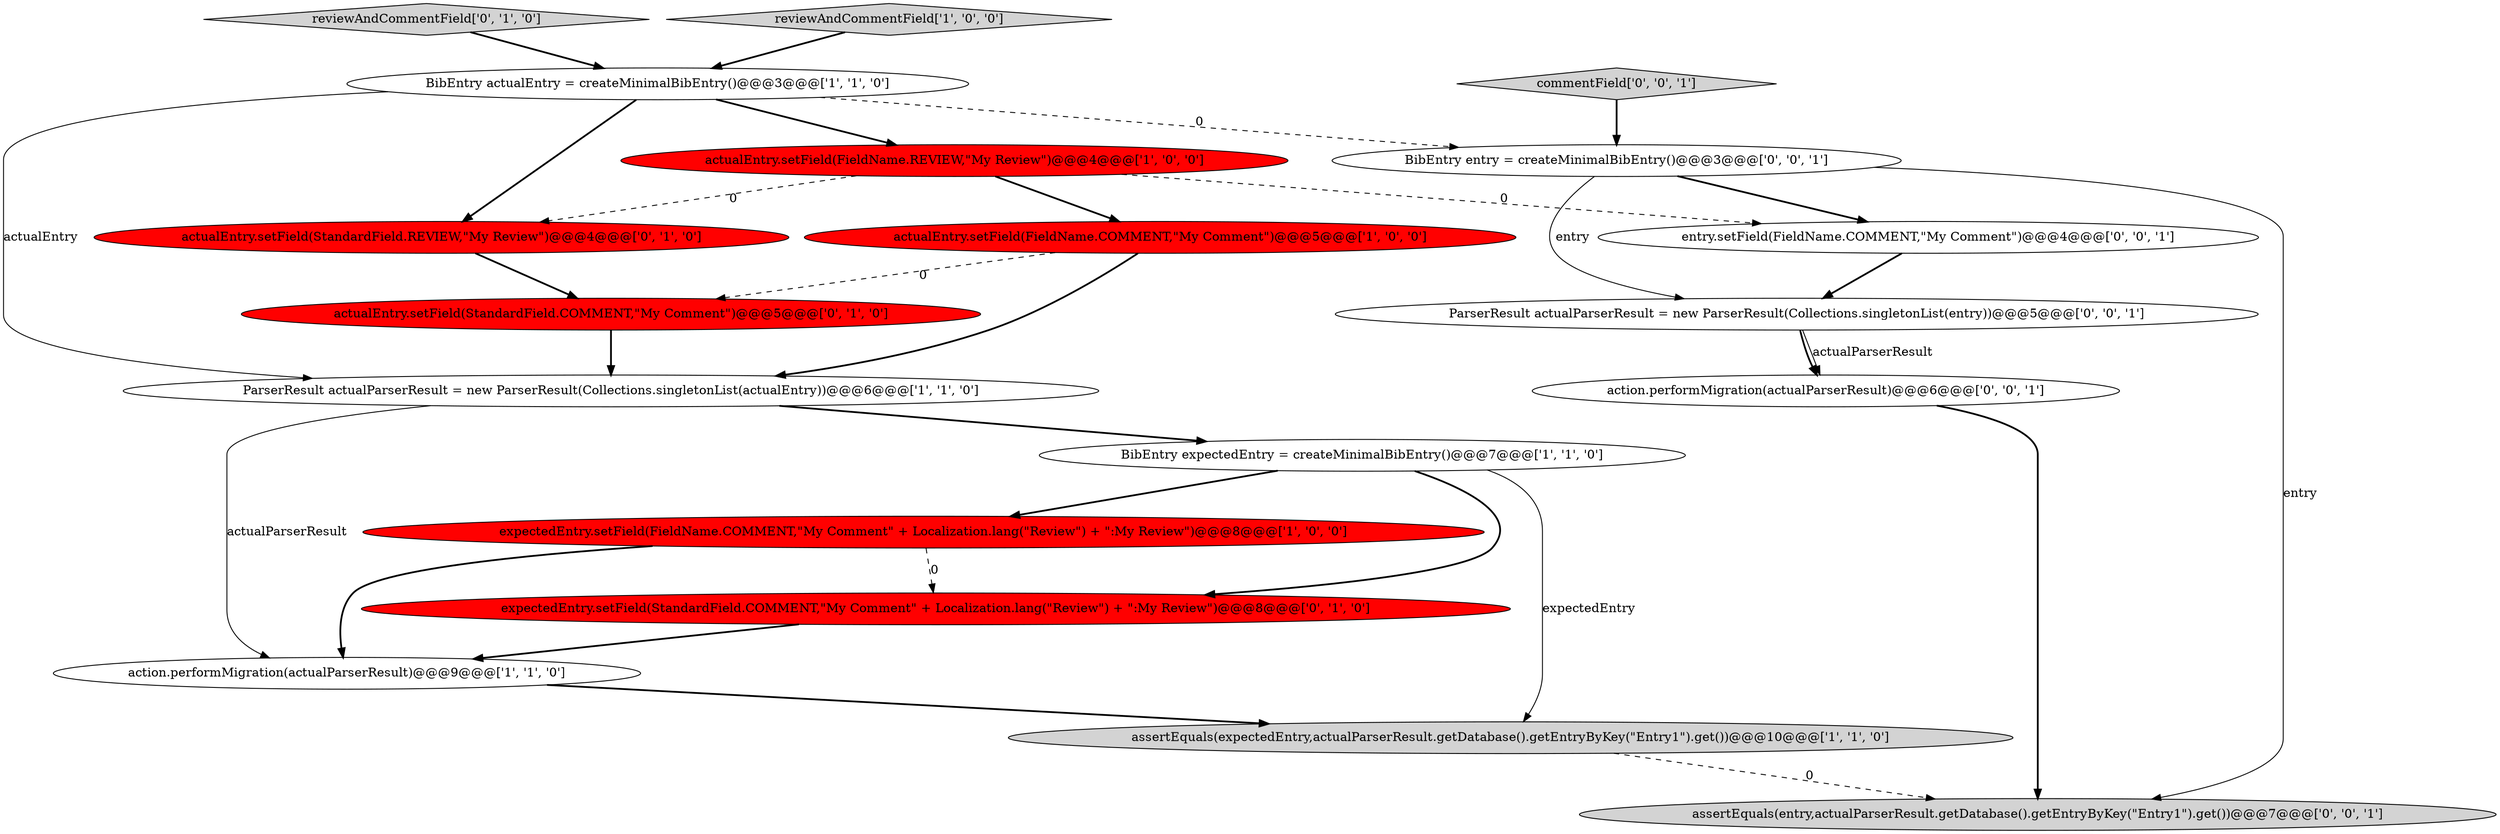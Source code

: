 digraph {
6 [style = filled, label = "actualEntry.setField(FieldName.REVIEW,\"My Review\")@@@4@@@['1', '0', '0']", fillcolor = red, shape = ellipse image = "AAA1AAABBB1BBB"];
18 [style = filled, label = "entry.setField(FieldName.COMMENT,\"My Comment\")@@@4@@@['0', '0', '1']", fillcolor = white, shape = ellipse image = "AAA0AAABBB3BBB"];
14 [style = filled, label = "action.performMigration(actualParserResult)@@@6@@@['0', '0', '1']", fillcolor = white, shape = ellipse image = "AAA0AAABBB3BBB"];
3 [style = filled, label = "assertEquals(expectedEntry,actualParserResult.getDatabase().getEntryByKey(\"Entry1\").get())@@@10@@@['1', '1', '0']", fillcolor = lightgray, shape = ellipse image = "AAA0AAABBB1BBB"];
12 [style = filled, label = "reviewAndCommentField['0', '1', '0']", fillcolor = lightgray, shape = diamond image = "AAA0AAABBB2BBB"];
13 [style = filled, label = "ParserResult actualParserResult = new ParserResult(Collections.singletonList(entry))@@@5@@@['0', '0', '1']", fillcolor = white, shape = ellipse image = "AAA0AAABBB3BBB"];
1 [style = filled, label = "actualEntry.setField(FieldName.COMMENT,\"My Comment\")@@@5@@@['1', '0', '0']", fillcolor = red, shape = ellipse image = "AAA1AAABBB1BBB"];
11 [style = filled, label = "expectedEntry.setField(StandardField.COMMENT,\"My Comment\" + Localization.lang(\"Review\") + \":My Review\")@@@8@@@['0', '1', '0']", fillcolor = red, shape = ellipse image = "AAA1AAABBB2BBB"];
2 [style = filled, label = "BibEntry expectedEntry = createMinimalBibEntry()@@@7@@@['1', '1', '0']", fillcolor = white, shape = ellipse image = "AAA0AAABBB1BBB"];
15 [style = filled, label = "assertEquals(entry,actualParserResult.getDatabase().getEntryByKey(\"Entry1\").get())@@@7@@@['0', '0', '1']", fillcolor = lightgray, shape = ellipse image = "AAA0AAABBB3BBB"];
0 [style = filled, label = "action.performMigration(actualParserResult)@@@9@@@['1', '1', '0']", fillcolor = white, shape = ellipse image = "AAA0AAABBB1BBB"];
16 [style = filled, label = "commentField['0', '0', '1']", fillcolor = lightgray, shape = diamond image = "AAA0AAABBB3BBB"];
9 [style = filled, label = "actualEntry.setField(StandardField.REVIEW,\"My Review\")@@@4@@@['0', '1', '0']", fillcolor = red, shape = ellipse image = "AAA1AAABBB2BBB"];
7 [style = filled, label = "ParserResult actualParserResult = new ParserResult(Collections.singletonList(actualEntry))@@@6@@@['1', '1', '0']", fillcolor = white, shape = ellipse image = "AAA0AAABBB1BBB"];
17 [style = filled, label = "BibEntry entry = createMinimalBibEntry()@@@3@@@['0', '0', '1']", fillcolor = white, shape = ellipse image = "AAA0AAABBB3BBB"];
8 [style = filled, label = "BibEntry actualEntry = createMinimalBibEntry()@@@3@@@['1', '1', '0']", fillcolor = white, shape = ellipse image = "AAA0AAABBB1BBB"];
4 [style = filled, label = "reviewAndCommentField['1', '0', '0']", fillcolor = lightgray, shape = diamond image = "AAA0AAABBB1BBB"];
10 [style = filled, label = "actualEntry.setField(StandardField.COMMENT,\"My Comment\")@@@5@@@['0', '1', '0']", fillcolor = red, shape = ellipse image = "AAA1AAABBB2BBB"];
5 [style = filled, label = "expectedEntry.setField(FieldName.COMMENT,\"My Comment\" + Localization.lang(\"Review\") + \":My Review\")@@@8@@@['1', '0', '0']", fillcolor = red, shape = ellipse image = "AAA1AAABBB1BBB"];
0->3 [style = bold, label=""];
7->0 [style = solid, label="actualParserResult"];
13->14 [style = solid, label="actualParserResult"];
6->9 [style = dashed, label="0"];
8->6 [style = bold, label=""];
1->10 [style = dashed, label="0"];
16->17 [style = bold, label=""];
9->10 [style = bold, label=""];
17->13 [style = solid, label="entry"];
1->7 [style = bold, label=""];
10->7 [style = bold, label=""];
2->3 [style = solid, label="expectedEntry"];
6->18 [style = dashed, label="0"];
6->1 [style = bold, label=""];
11->0 [style = bold, label=""];
5->0 [style = bold, label=""];
8->7 [style = solid, label="actualEntry"];
5->11 [style = dashed, label="0"];
7->2 [style = bold, label=""];
12->8 [style = bold, label=""];
8->9 [style = bold, label=""];
18->13 [style = bold, label=""];
3->15 [style = dashed, label="0"];
8->17 [style = dashed, label="0"];
4->8 [style = bold, label=""];
14->15 [style = bold, label=""];
13->14 [style = bold, label=""];
2->11 [style = bold, label=""];
17->15 [style = solid, label="entry"];
17->18 [style = bold, label=""];
2->5 [style = bold, label=""];
}
